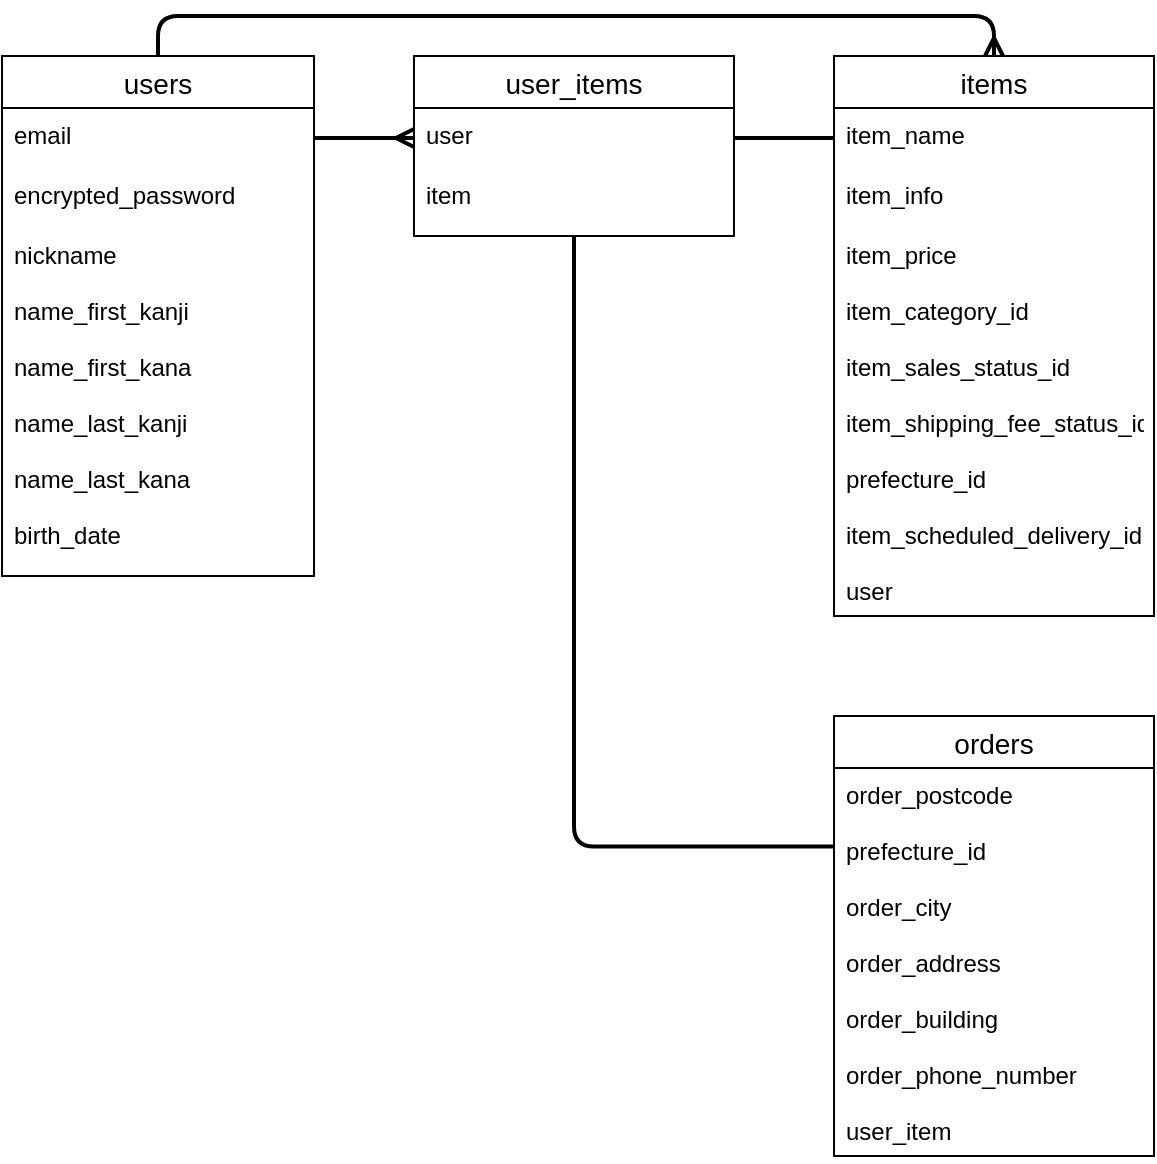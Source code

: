 <mxfile>
    <diagram id="AhWhQVyOmTqNJj8owZdH" name="ページ1">
        <mxGraphModel dx="831" dy="626" grid="1" gridSize="10" guides="1" tooltips="1" connect="1" arrows="1" fold="1" page="1" pageScale="1" pageWidth="827" pageHeight="1169" math="0" shadow="0">
            <root>
                <mxCell id="0"/>
                <mxCell id="1" parent="0"/>
                <mxCell id="42" value="items" style="swimlane;fontStyle=0;childLayout=stackLayout;horizontal=1;startSize=26;horizontalStack=0;resizeParent=1;resizeParentMax=0;resizeLast=0;collapsible=1;marginBottom=0;align=center;fontSize=14;strokeColor=default;" parent="1" vertex="1">
                    <mxGeometry x="590" y="40" width="160" height="280" as="geometry"/>
                </mxCell>
                <mxCell id="43" value="item_name" style="text;strokeColor=none;fillColor=none;spacingLeft=4;spacingRight=4;overflow=hidden;rotatable=0;points=[[0,0.5],[1,0.5]];portConstraint=eastwest;fontSize=12;dashed=1;dashPattern=1 2;" parent="42" vertex="1">
                    <mxGeometry y="26" width="160" height="30" as="geometry"/>
                </mxCell>
                <mxCell id="44" value="item_info" style="text;strokeColor=none;fillColor=none;spacingLeft=4;spacingRight=4;overflow=hidden;rotatable=0;points=[[0,0.5],[1,0.5]];portConstraint=eastwest;fontSize=12;dashed=1;dashPattern=1 2;" parent="42" vertex="1">
                    <mxGeometry y="56" width="160" height="30" as="geometry"/>
                </mxCell>
                <mxCell id="45" value="item_price&#10;&#10;item_category_id&#10;&#10;item_sales_status_id&#10;&#10;item_shipping_fee_status_id&#10;&#10;prefecture_id&#10;&#10;item_scheduled_delivery_id&#10;&#10;user" style="text;strokeColor=none;fillColor=none;spacingLeft=4;spacingRight=4;overflow=hidden;rotatable=0;points=[[0,0.5],[1,0.5]];portConstraint=eastwest;fontSize=12;dashed=1;dashPattern=1 2;" parent="42" vertex="1">
                    <mxGeometry y="86" width="160" height="194" as="geometry"/>
                </mxCell>
                <mxCell id="63" style="edgeStyle=orthogonalEdgeStyle;html=1;entryX=0.5;entryY=0;entryDx=0;entryDy=0;endArrow=ERmany;endFill=0;startArrow=none;startFill=0;strokeWidth=2;" edge="1" parent="1" source="46" target="42">
                    <mxGeometry relative="1" as="geometry">
                        <mxPoint x="252" y="30" as="targetPoint"/>
                        <Array as="points">
                            <mxPoint x="252" y="20"/>
                            <mxPoint x="670" y="20"/>
                        </Array>
                    </mxGeometry>
                </mxCell>
                <mxCell id="46" value="users" style="swimlane;fontStyle=0;childLayout=stackLayout;horizontal=1;startSize=26;horizontalStack=0;resizeParent=1;resizeParentMax=0;resizeLast=0;collapsible=1;marginBottom=0;align=center;fontSize=14;strokeColor=default;" parent="1" vertex="1">
                    <mxGeometry x="174" y="40" width="156" height="260" as="geometry"/>
                </mxCell>
                <mxCell id="47" value="email" style="text;strokeColor=none;fillColor=none;spacingLeft=4;spacingRight=4;overflow=hidden;rotatable=0;points=[[0,0.5],[1,0.5]];portConstraint=eastwest;fontSize=12;dashed=1;dashPattern=1 2;" parent="46" vertex="1">
                    <mxGeometry y="26" width="156" height="30" as="geometry"/>
                </mxCell>
                <mxCell id="48" value="encrypted_password" style="text;strokeColor=none;fillColor=none;spacingLeft=4;spacingRight=4;overflow=hidden;rotatable=0;points=[[0,0.5],[1,0.5]];portConstraint=eastwest;fontSize=12;dashed=1;dashPattern=1 2;" parent="46" vertex="1">
                    <mxGeometry y="56" width="156" height="30" as="geometry"/>
                </mxCell>
                <mxCell id="49" value="nickname&#10;&#10;name_first_kanji&#10;&#10;name_first_kana&#10;&#10;name_last_kanji&#10;&#10;name_last_kana&#10;&#10;birth_date" style="text;strokeColor=none;fillColor=none;spacingLeft=4;spacingRight=4;overflow=hidden;rotatable=0;points=[[0,0.5],[1,0.5]];portConstraint=eastwest;fontSize=12;dashed=1;dashPattern=1 2;" parent="46" vertex="1">
                    <mxGeometry y="86" width="156" height="174" as="geometry"/>
                </mxCell>
                <mxCell id="54" style="edgeStyle=none;html=1;startArrow=none;startFill=0;endArrow=none;endFill=0;startSize=6;sourcePerimeterSpacing=7;" parent="1" edge="1">
                    <mxGeometry relative="1" as="geometry">
                        <mxPoint x="250" y="410" as="targetPoint"/>
                        <mxPoint x="250" y="410" as="sourcePoint"/>
                    </mxGeometry>
                </mxCell>
                <mxCell id="50" value="orders" style="swimlane;fontStyle=0;childLayout=stackLayout;horizontal=1;startSize=26;horizontalStack=0;resizeParent=1;resizeParentMax=0;resizeLast=0;collapsible=1;marginBottom=0;align=center;fontSize=14;" parent="1" vertex="1">
                    <mxGeometry x="590" y="370" width="160" height="220" as="geometry"/>
                </mxCell>
                <mxCell id="53" value="order_postcode&#10;&#10;prefecture_id&#10;&#10;order_city&#10;&#10;order_address&#10;&#10;order_building&#10;&#10;order_phone_number&#10;&#10;user_item" style="text;strokeColor=none;fillColor=none;spacingLeft=4;spacingRight=4;overflow=hidden;rotatable=0;points=[[0,0.5],[1,0.5]];portConstraint=eastwest;fontSize=12;" parent="50" vertex="1">
                    <mxGeometry y="26" width="160" height="194" as="geometry"/>
                </mxCell>
                <mxCell id="60" style="edgeStyle=none;html=1;entryX=1;entryY=0.5;entryDx=0;entryDy=0;strokeWidth=2;startArrow=ERmany;startFill=0;endArrow=none;endFill=0;startSize=6;sourcePerimeterSpacing=7;exitX=0;exitY=0.5;exitDx=0;exitDy=0;" parent="1" source="57" target="47" edge="1">
                    <mxGeometry relative="1" as="geometry"/>
                </mxCell>
                <mxCell id="56" value="user_items" style="swimlane;fontStyle=0;childLayout=stackLayout;horizontal=1;startSize=26;horizontalStack=0;resizeParent=1;resizeParentMax=0;resizeLast=0;collapsible=1;marginBottom=0;align=center;fontSize=14;" parent="1" vertex="1">
                    <mxGeometry x="380" y="40" width="160" height="90" as="geometry"/>
                </mxCell>
                <mxCell id="57" value="user" style="text;strokeColor=none;fillColor=none;spacingLeft=4;spacingRight=4;overflow=hidden;rotatable=0;points=[[0,0.5],[1,0.5]];portConstraint=eastwest;fontSize=12;" parent="56" vertex="1">
                    <mxGeometry y="26" width="160" height="30" as="geometry"/>
                </mxCell>
                <mxCell id="58" value="item" style="text;strokeColor=none;fillColor=none;spacingLeft=4;spacingRight=4;overflow=hidden;rotatable=0;points=[[0,0.5],[1,0.5]];portConstraint=eastwest;fontSize=12;" parent="56" vertex="1">
                    <mxGeometry y="56" width="160" height="34" as="geometry"/>
                </mxCell>
                <mxCell id="61" style="edgeStyle=none;html=1;entryX=1;entryY=0.5;entryDx=0;entryDy=0;strokeWidth=2;startArrow=none;startFill=0;endArrow=none;endFill=0;startSize=6;sourcePerimeterSpacing=7;exitX=0;exitY=0.5;exitDx=0;exitDy=0;" parent="1" source="43" target="57" edge="1">
                    <mxGeometry relative="1" as="geometry"/>
                </mxCell>
                <mxCell id="62" style="edgeStyle=orthogonalEdgeStyle;html=1;strokeWidth=2;startArrow=none;startFill=0;endArrow=none;endFill=0;startSize=6;sourcePerimeterSpacing=7;exitX=-0.001;exitY=0.202;exitDx=0;exitDy=0;entryX=0.5;entryY=1;entryDx=0;entryDy=0;entryPerimeter=0;exitPerimeter=0;" parent="1" source="53" target="58" edge="1">
                    <mxGeometry relative="1" as="geometry">
                        <mxPoint x="460" y="170" as="targetPoint"/>
                    </mxGeometry>
                </mxCell>
            </root>
        </mxGraphModel>
    </diagram>
    <diagram id="KPm9LuanJHEbf-Q-AQ0O" name="ページ2">
        <mxGraphModel grid="1" page="1" gridSize="10" guides="1" tooltips="1" connect="1" arrows="1" fold="1" pageScale="1" pageWidth="827" pageHeight="1169" math="0" shadow="0">
            <root>
                <mxCell id="0"/>
                <mxCell id="1" parent="0"/>
            </root>
        </mxGraphModel>
    </diagram>
</mxfile>